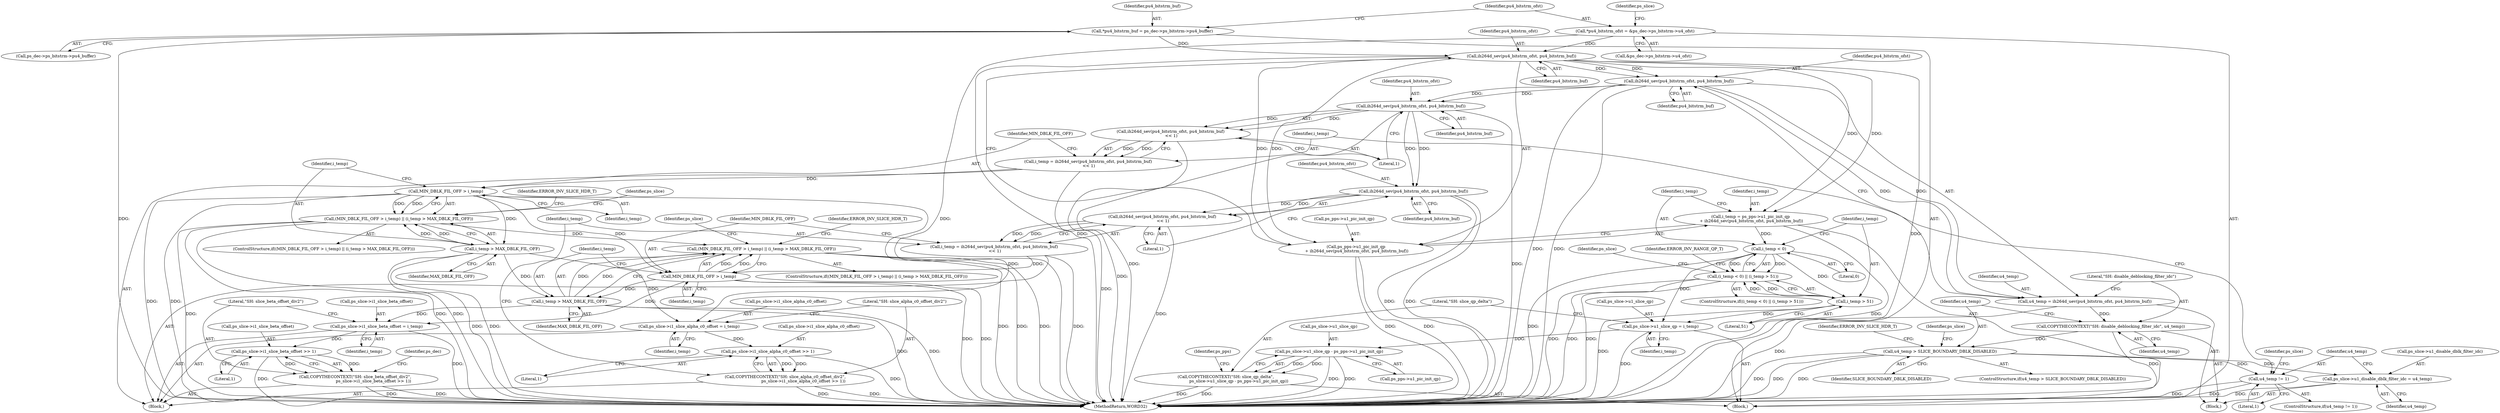 digraph "0_Android_943323f1d9d3dd5c2634deb26cbe72343ca6b3db_1@pointer" {
"1000182" [label="(Call,ih264d_sev(pu4_bitstrm_ofst, pu4_bitstrm_buf))"];
"1000135" [label="(Call,*pu4_bitstrm_ofst = &ps_dec->ps_bitstrm->u4_ofst)"];
"1000127" [label="(Call,*pu4_bitstrm_buf = ps_dec->ps_bitstrm->pu4_buffer)"];
"1000176" [label="(Call,i_temp = ps_pps->u1_pic_init_qp\n + ih264d_sev(pu4_bitstrm_ofst, pu4_bitstrm_buf))"];
"1000187" [label="(Call,i_temp < 0)"];
"1000186" [label="(Call,(i_temp < 0) || (i_temp > 51))"];
"1000190" [label="(Call,i_temp > 51)"];
"1000195" [label="(Call,ps_slice->u1_slice_qp = i_temp)"];
"1000202" [label="(Call,ps_slice->u1_slice_qp - ps_pps->u1_pic_init_qp)"];
"1000200" [label="(Call,COPYTHECONTEXT(\"SH: slice_qp_delta\",\n                    ps_slice->u1_slice_qp - ps_pps->u1_pic_init_qp))"];
"1000178" [label="(Call,ps_pps->u1_pic_init_qp\n + ih264d_sev(pu4_bitstrm_ofst, pu4_bitstrm_buf))"];
"1000218" [label="(Call,ih264d_uev(pu4_bitstrm_ofst, pu4_bitstrm_buf))"];
"1000216" [label="(Call,u4_temp = ih264d_uev(pu4_bitstrm_ofst, pu4_bitstrm_buf))"];
"1000221" [label="(Call,COPYTHECONTEXT(\"SH: disable_deblocking_filter_idc\", u4_temp))"];
"1000225" [label="(Call,u4_temp > SLICE_BOUNDARY_DBLK_DISABLED)"];
"1000231" [label="(Call,ps_slice->u1_disable_dblk_filter_idc = u4_temp)"];
"1000237" [label="(Call,u4_temp != 1)"];
"1000244" [label="(Call,ih264d_sev(pu4_bitstrm_ofst, pu4_bitstrm_buf))"];
"1000243" [label="(Call,ih264d_sev(pu4_bitstrm_ofst, pu4_bitstrm_buf)\n << 1)"];
"1000241" [label="(Call,i_temp = ih264d_sev(pu4_bitstrm_ofst, pu4_bitstrm_buf)\n << 1)"];
"1000250" [label="(Call,MIN_DBLK_FIL_OFF > i_temp)"];
"1000249" [label="(Call,(MIN_DBLK_FIL_OFF > i_temp) || (i_temp > MAX_DBLK_FIL_OFF))"];
"1000279" [label="(Call,(MIN_DBLK_FIL_OFF > i_temp) || (i_temp > MAX_DBLK_FIL_OFF))"];
"1000253" [label="(Call,i_temp > MAX_DBLK_FIL_OFF)"];
"1000259" [label="(Call,ps_slice->i1_slice_alpha_c0_offset = i_temp)"];
"1000266" [label="(Call,ps_slice->i1_slice_alpha_c0_offset >> 1)"];
"1000264" [label="(Call,COPYTHECONTEXT(\"SH: slice_alpha_c0_offset_div2\",\n                            ps_slice->i1_slice_alpha_c0_offset >> 1))"];
"1000283" [label="(Call,i_temp > MAX_DBLK_FIL_OFF)"];
"1000289" [label="(Call,ps_slice->i1_slice_beta_offset = i_temp)"];
"1000296" [label="(Call,ps_slice->i1_slice_beta_offset >> 1)"];
"1000294" [label="(Call,COPYTHECONTEXT(\"SH: slice_beta_offset_div2\",\n                            ps_slice->i1_slice_beta_offset >> 1))"];
"1000280" [label="(Call,MIN_DBLK_FIL_OFF > i_temp)"];
"1000274" [label="(Call,ih264d_sev(pu4_bitstrm_ofst, pu4_bitstrm_buf))"];
"1000273" [label="(Call,ih264d_sev(pu4_bitstrm_ofst, pu4_bitstrm_buf)\n << 1)"];
"1000271" [label="(Call,i_temp = ih264d_sev(pu4_bitstrm_ofst, pu4_bitstrm_buf)\n << 1)"];
"1000249" [label="(Call,(MIN_DBLK_FIL_OFF > i_temp) || (i_temp > MAX_DBLK_FIL_OFF))"];
"1000189" [label="(Literal,0)"];
"1000265" [label="(Literal,\"SH: slice_alpha_c0_offset_div2\")"];
"1000274" [label="(Call,ih264d_sev(pu4_bitstrm_ofst, pu4_bitstrm_buf))"];
"1000199" [label="(Identifier,i_temp)"];
"1000235" [label="(Identifier,u4_temp)"];
"1000243" [label="(Call,ih264d_sev(pu4_bitstrm_ofst, pu4_bitstrm_buf)\n << 1)"];
"1000197" [label="(Identifier,ps_slice)"];
"1000288" [label="(Identifier,ERROR_INV_SLICE_HDR_T)"];
"1000295" [label="(Literal,\"SH: slice_beta_offset_div2\")"];
"1000127" [label="(Call,*pu4_bitstrm_buf = ps_dec->ps_bitstrm->pu4_buffer)"];
"1000293" [label="(Identifier,i_temp)"];
"1000230" [label="(Identifier,ERROR_INV_SLICE_HDR_T)"];
"1000191" [label="(Identifier,i_temp)"];
"1000254" [label="(Identifier,i_temp)"];
"1000137" [label="(Call,&ps_dec->ps_bitstrm->u4_ofst)"];
"1000176" [label="(Call,i_temp = ps_pps->u1_pic_init_qp\n + ih264d_sev(pu4_bitstrm_ofst, pu4_bitstrm_buf))"];
"1000187" [label="(Call,i_temp < 0)"];
"1000128" [label="(Identifier,pu4_bitstrm_buf)"];
"1000218" [label="(Call,ih264d_uev(pu4_bitstrm_ofst, pu4_bitstrm_buf))"];
"1000271" [label="(Call,i_temp = ih264d_sev(pu4_bitstrm_ofst, pu4_bitstrm_buf)\n << 1)"];
"1000188" [label="(Identifier,i_temp)"];
"1000290" [label="(Call,ps_slice->i1_slice_beta_offset)"];
"1000285" [label="(Identifier,MAX_DBLK_FIL_OFF)"];
"1000226" [label="(Identifier,u4_temp)"];
"1000206" [label="(Call,ps_pps->u1_pic_init_qp)"];
"1000277" [label="(Literal,1)"];
"1000182" [label="(Call,ih264d_sev(pu4_bitstrm_ofst, pu4_bitstrm_buf))"];
"1000179" [label="(Call,ps_pps->u1_pic_init_qp)"];
"1000232" [label="(Call,ps_slice->u1_disable_dblk_filter_idc)"];
"1000136" [label="(Identifier,pu4_bitstrm_ofst)"];
"1000297" [label="(Call,ps_slice->i1_slice_beta_offset)"];
"1000266" [label="(Call,ps_slice->i1_slice_alpha_c0_offset >> 1)"];
"1000275" [label="(Identifier,pu4_bitstrm_ofst)"];
"1000212" [label="(Identifier,ps_pps)"];
"1000253" [label="(Call,i_temp > MAX_DBLK_FIL_OFF)"];
"1000236" [label="(ControlStructure,if(u4_temp != 1))"];
"1000178" [label="(Call,ps_pps->u1_pic_init_qp\n + ih264d_sev(pu4_bitstrm_ofst, pu4_bitstrm_buf))"];
"1000255" [label="(Identifier,MAX_DBLK_FIL_OFF)"];
"1000422" [label="(MethodReturn,WORD32)"];
"1000227" [label="(Identifier,SLICE_BOUNDARY_DBLK_DISABLED)"];
"1000200" [label="(Call,COPYTHECONTEXT(\"SH: slice_qp_delta\",\n                    ps_slice->u1_slice_qp - ps_pps->u1_pic_init_qp))"];
"1000216" [label="(Call,u4_temp = ih264d_uev(pu4_bitstrm_ofst, pu4_bitstrm_buf))"];
"1000246" [label="(Identifier,pu4_bitstrm_buf)"];
"1000238" [label="(Identifier,u4_temp)"];
"1000224" [label="(ControlStructure,if(u4_temp > SLICE_BOUNDARY_DBLK_DISABLED))"];
"1000222" [label="(Literal,\"SH: disable_deblocking_filter_idc\")"];
"1000231" [label="(Call,ps_slice->u1_disable_dblk_filter_idc = u4_temp)"];
"1000217" [label="(Identifier,u4_temp)"];
"1000259" [label="(Call,ps_slice->i1_slice_alpha_c0_offset = i_temp)"];
"1000280" [label="(Call,MIN_DBLK_FIL_OFF > i_temp)"];
"1000201" [label="(Literal,\"SH: slice_qp_delta\")"];
"1000184" [label="(Identifier,pu4_bitstrm_buf)"];
"1000279" [label="(Call,(MIN_DBLK_FIL_OFF > i_temp) || (i_temp > MAX_DBLK_FIL_OFF))"];
"1000244" [label="(Call,ih264d_sev(pu4_bitstrm_ofst, pu4_bitstrm_buf))"];
"1000221" [label="(Call,COPYTHECONTEXT(\"SH: disable_deblocking_filter_idc\", u4_temp))"];
"1000237" [label="(Call,u4_temp != 1)"];
"1000264" [label="(Call,COPYTHECONTEXT(\"SH: slice_alpha_c0_offset_div2\",\n                            ps_slice->i1_slice_alpha_c0_offset >> 1))"];
"1000270" [label="(Literal,1)"];
"1000240" [label="(Block,)"];
"1000113" [label="(Block,)"];
"1000276" [label="(Identifier,pu4_bitstrm_buf)"];
"1000300" [label="(Literal,1)"];
"1000129" [label="(Call,ps_dec->ps_bitstrm->pu4_buffer)"];
"1000190" [label="(Call,i_temp > 51)"];
"1000186" [label="(Call,(i_temp < 0) || (i_temp > 51))"];
"1000263" [label="(Identifier,i_temp)"];
"1000241" [label="(Call,i_temp = ih264d_sev(pu4_bitstrm_ofst, pu4_bitstrm_buf)\n << 1)"];
"1000272" [label="(Identifier,i_temp)"];
"1000294" [label="(Call,COPYTHECONTEXT(\"SH: slice_beta_offset_div2\",\n                            ps_slice->i1_slice_beta_offset >> 1))"];
"1000239" [label="(Literal,1)"];
"1000192" [label="(Literal,51)"];
"1000183" [label="(Identifier,pu4_bitstrm_ofst)"];
"1000195" [label="(Call,ps_slice->u1_slice_qp = i_temp)"];
"1000185" [label="(ControlStructure,if((i_temp < 0) || (i_temp > 51)))"];
"1000203" [label="(Call,ps_slice->u1_slice_qp)"];
"1000177" [label="(Identifier,i_temp)"];
"1000233" [label="(Identifier,ps_slice)"];
"1000252" [label="(Identifier,i_temp)"];
"1000296" [label="(Call,ps_slice->i1_slice_beta_offset >> 1)"];
"1000202" [label="(Call,ps_slice->u1_slice_qp - ps_pps->u1_pic_init_qp)"];
"1000248" [label="(ControlStructure,if((MIN_DBLK_FIL_OFF > i_temp) || (i_temp > MAX_DBLK_FIL_OFF)))"];
"1000305" [label="(Identifier,ps_slice)"];
"1000247" [label="(Literal,1)"];
"1000283" [label="(Call,i_temp > MAX_DBLK_FIL_OFF)"];
"1000220" [label="(Identifier,pu4_bitstrm_buf)"];
"1000219" [label="(Identifier,pu4_bitstrm_ofst)"];
"1000267" [label="(Call,ps_slice->i1_slice_alpha_c0_offset)"];
"1000291" [label="(Identifier,ps_slice)"];
"1000223" [label="(Identifier,u4_temp)"];
"1000242" [label="(Identifier,i_temp)"];
"1000278" [label="(ControlStructure,if((MIN_DBLK_FIL_OFF > i_temp) || (i_temp > MAX_DBLK_FIL_OFF)))"];
"1000251" [label="(Identifier,MIN_DBLK_FIL_OFF)"];
"1000333" [label="(Identifier,ps_dec)"];
"1000194" [label="(Identifier,ERROR_INV_RANGE_QP_T)"];
"1000196" [label="(Call,ps_slice->u1_slice_qp)"];
"1000225" [label="(Call,u4_temp > SLICE_BOUNDARY_DBLK_DISABLED)"];
"1000284" [label="(Identifier,i_temp)"];
"1000258" [label="(Identifier,ERROR_INV_SLICE_HDR_T)"];
"1000135" [label="(Call,*pu4_bitstrm_ofst = &ps_dec->ps_bitstrm->u4_ofst)"];
"1000260" [label="(Call,ps_slice->i1_slice_alpha_c0_offset)"];
"1000281" [label="(Identifier,MIN_DBLK_FIL_OFF)"];
"1000282" [label="(Identifier,i_temp)"];
"1000149" [label="(Identifier,ps_slice)"];
"1000273" [label="(Call,ih264d_sev(pu4_bitstrm_ofst, pu4_bitstrm_buf)\n << 1)"];
"1000289" [label="(Call,ps_slice->i1_slice_beta_offset = i_temp)"];
"1000261" [label="(Identifier,ps_slice)"];
"1000245" [label="(Identifier,pu4_bitstrm_ofst)"];
"1000250" [label="(Call,MIN_DBLK_FIL_OFF > i_temp)"];
"1000215" [label="(Block,)"];
"1000182" -> "1000178"  [label="AST: "];
"1000182" -> "1000184"  [label="CFG: "];
"1000183" -> "1000182"  [label="AST: "];
"1000184" -> "1000182"  [label="AST: "];
"1000178" -> "1000182"  [label="CFG: "];
"1000182" -> "1000422"  [label="DDG: "];
"1000182" -> "1000422"  [label="DDG: "];
"1000182" -> "1000176"  [label="DDG: "];
"1000182" -> "1000176"  [label="DDG: "];
"1000182" -> "1000178"  [label="DDG: "];
"1000182" -> "1000178"  [label="DDG: "];
"1000135" -> "1000182"  [label="DDG: "];
"1000127" -> "1000182"  [label="DDG: "];
"1000182" -> "1000218"  [label="DDG: "];
"1000182" -> "1000218"  [label="DDG: "];
"1000135" -> "1000113"  [label="AST: "];
"1000135" -> "1000137"  [label="CFG: "];
"1000136" -> "1000135"  [label="AST: "];
"1000137" -> "1000135"  [label="AST: "];
"1000149" -> "1000135"  [label="CFG: "];
"1000135" -> "1000422"  [label="DDG: "];
"1000127" -> "1000113"  [label="AST: "];
"1000127" -> "1000129"  [label="CFG: "];
"1000128" -> "1000127"  [label="AST: "];
"1000129" -> "1000127"  [label="AST: "];
"1000136" -> "1000127"  [label="CFG: "];
"1000127" -> "1000422"  [label="DDG: "];
"1000176" -> "1000113"  [label="AST: "];
"1000176" -> "1000178"  [label="CFG: "];
"1000177" -> "1000176"  [label="AST: "];
"1000178" -> "1000176"  [label="AST: "];
"1000188" -> "1000176"  [label="CFG: "];
"1000176" -> "1000422"  [label="DDG: "];
"1000176" -> "1000187"  [label="DDG: "];
"1000187" -> "1000186"  [label="AST: "];
"1000187" -> "1000189"  [label="CFG: "];
"1000188" -> "1000187"  [label="AST: "];
"1000189" -> "1000187"  [label="AST: "];
"1000191" -> "1000187"  [label="CFG: "];
"1000186" -> "1000187"  [label="CFG: "];
"1000187" -> "1000422"  [label="DDG: "];
"1000187" -> "1000186"  [label="DDG: "];
"1000187" -> "1000186"  [label="DDG: "];
"1000187" -> "1000190"  [label="DDG: "];
"1000187" -> "1000195"  [label="DDG: "];
"1000186" -> "1000185"  [label="AST: "];
"1000186" -> "1000190"  [label="CFG: "];
"1000190" -> "1000186"  [label="AST: "];
"1000194" -> "1000186"  [label="CFG: "];
"1000197" -> "1000186"  [label="CFG: "];
"1000186" -> "1000422"  [label="DDG: "];
"1000186" -> "1000422"  [label="DDG: "];
"1000186" -> "1000422"  [label="DDG: "];
"1000190" -> "1000186"  [label="DDG: "];
"1000190" -> "1000186"  [label="DDG: "];
"1000190" -> "1000192"  [label="CFG: "];
"1000191" -> "1000190"  [label="AST: "];
"1000192" -> "1000190"  [label="AST: "];
"1000190" -> "1000422"  [label="DDG: "];
"1000190" -> "1000195"  [label="DDG: "];
"1000195" -> "1000113"  [label="AST: "];
"1000195" -> "1000199"  [label="CFG: "];
"1000196" -> "1000195"  [label="AST: "];
"1000199" -> "1000195"  [label="AST: "];
"1000201" -> "1000195"  [label="CFG: "];
"1000195" -> "1000422"  [label="DDG: "];
"1000195" -> "1000202"  [label="DDG: "];
"1000202" -> "1000200"  [label="AST: "];
"1000202" -> "1000206"  [label="CFG: "];
"1000203" -> "1000202"  [label="AST: "];
"1000206" -> "1000202"  [label="AST: "];
"1000200" -> "1000202"  [label="CFG: "];
"1000202" -> "1000422"  [label="DDG: "];
"1000202" -> "1000422"  [label="DDG: "];
"1000202" -> "1000200"  [label="DDG: "];
"1000202" -> "1000200"  [label="DDG: "];
"1000200" -> "1000113"  [label="AST: "];
"1000201" -> "1000200"  [label="AST: "];
"1000212" -> "1000200"  [label="CFG: "];
"1000200" -> "1000422"  [label="DDG: "];
"1000200" -> "1000422"  [label="DDG: "];
"1000179" -> "1000178"  [label="AST: "];
"1000178" -> "1000422"  [label="DDG: "];
"1000178" -> "1000422"  [label="DDG: "];
"1000218" -> "1000216"  [label="AST: "];
"1000218" -> "1000220"  [label="CFG: "];
"1000219" -> "1000218"  [label="AST: "];
"1000220" -> "1000218"  [label="AST: "];
"1000216" -> "1000218"  [label="CFG: "];
"1000218" -> "1000422"  [label="DDG: "];
"1000218" -> "1000422"  [label="DDG: "];
"1000218" -> "1000216"  [label="DDG: "];
"1000218" -> "1000216"  [label="DDG: "];
"1000218" -> "1000244"  [label="DDG: "];
"1000218" -> "1000244"  [label="DDG: "];
"1000216" -> "1000215"  [label="AST: "];
"1000217" -> "1000216"  [label="AST: "];
"1000222" -> "1000216"  [label="CFG: "];
"1000216" -> "1000422"  [label="DDG: "];
"1000216" -> "1000221"  [label="DDG: "];
"1000221" -> "1000215"  [label="AST: "];
"1000221" -> "1000223"  [label="CFG: "];
"1000222" -> "1000221"  [label="AST: "];
"1000223" -> "1000221"  [label="AST: "];
"1000226" -> "1000221"  [label="CFG: "];
"1000221" -> "1000422"  [label="DDG: "];
"1000221" -> "1000225"  [label="DDG: "];
"1000225" -> "1000224"  [label="AST: "];
"1000225" -> "1000227"  [label="CFG: "];
"1000226" -> "1000225"  [label="AST: "];
"1000227" -> "1000225"  [label="AST: "];
"1000230" -> "1000225"  [label="CFG: "];
"1000233" -> "1000225"  [label="CFG: "];
"1000225" -> "1000422"  [label="DDG: "];
"1000225" -> "1000422"  [label="DDG: "];
"1000225" -> "1000422"  [label="DDG: "];
"1000225" -> "1000231"  [label="DDG: "];
"1000225" -> "1000237"  [label="DDG: "];
"1000231" -> "1000215"  [label="AST: "];
"1000231" -> "1000235"  [label="CFG: "];
"1000232" -> "1000231"  [label="AST: "];
"1000235" -> "1000231"  [label="AST: "];
"1000238" -> "1000231"  [label="CFG: "];
"1000231" -> "1000422"  [label="DDG: "];
"1000237" -> "1000236"  [label="AST: "];
"1000237" -> "1000239"  [label="CFG: "];
"1000238" -> "1000237"  [label="AST: "];
"1000239" -> "1000237"  [label="AST: "];
"1000242" -> "1000237"  [label="CFG: "];
"1000305" -> "1000237"  [label="CFG: "];
"1000237" -> "1000422"  [label="DDG: "];
"1000237" -> "1000422"  [label="DDG: "];
"1000244" -> "1000243"  [label="AST: "];
"1000244" -> "1000246"  [label="CFG: "];
"1000245" -> "1000244"  [label="AST: "];
"1000246" -> "1000244"  [label="AST: "];
"1000247" -> "1000244"  [label="CFG: "];
"1000244" -> "1000422"  [label="DDG: "];
"1000244" -> "1000422"  [label="DDG: "];
"1000244" -> "1000243"  [label="DDG: "];
"1000244" -> "1000243"  [label="DDG: "];
"1000244" -> "1000274"  [label="DDG: "];
"1000244" -> "1000274"  [label="DDG: "];
"1000243" -> "1000241"  [label="AST: "];
"1000243" -> "1000247"  [label="CFG: "];
"1000247" -> "1000243"  [label="AST: "];
"1000241" -> "1000243"  [label="CFG: "];
"1000243" -> "1000422"  [label="DDG: "];
"1000243" -> "1000241"  [label="DDG: "];
"1000243" -> "1000241"  [label="DDG: "];
"1000241" -> "1000240"  [label="AST: "];
"1000242" -> "1000241"  [label="AST: "];
"1000251" -> "1000241"  [label="CFG: "];
"1000241" -> "1000422"  [label="DDG: "];
"1000241" -> "1000250"  [label="DDG: "];
"1000250" -> "1000249"  [label="AST: "];
"1000250" -> "1000252"  [label="CFG: "];
"1000251" -> "1000250"  [label="AST: "];
"1000252" -> "1000250"  [label="AST: "];
"1000254" -> "1000250"  [label="CFG: "];
"1000249" -> "1000250"  [label="CFG: "];
"1000250" -> "1000422"  [label="DDG: "];
"1000250" -> "1000422"  [label="DDG: "];
"1000250" -> "1000249"  [label="DDG: "];
"1000250" -> "1000249"  [label="DDG: "];
"1000250" -> "1000253"  [label="DDG: "];
"1000250" -> "1000259"  [label="DDG: "];
"1000250" -> "1000280"  [label="DDG: "];
"1000249" -> "1000248"  [label="AST: "];
"1000249" -> "1000253"  [label="CFG: "];
"1000253" -> "1000249"  [label="AST: "];
"1000258" -> "1000249"  [label="CFG: "];
"1000261" -> "1000249"  [label="CFG: "];
"1000249" -> "1000422"  [label="DDG: "];
"1000249" -> "1000422"  [label="DDG: "];
"1000249" -> "1000422"  [label="DDG: "];
"1000253" -> "1000249"  [label="DDG: "];
"1000253" -> "1000249"  [label="DDG: "];
"1000249" -> "1000279"  [label="DDG: "];
"1000279" -> "1000278"  [label="AST: "];
"1000279" -> "1000280"  [label="CFG: "];
"1000279" -> "1000283"  [label="CFG: "];
"1000280" -> "1000279"  [label="AST: "];
"1000283" -> "1000279"  [label="AST: "];
"1000288" -> "1000279"  [label="CFG: "];
"1000291" -> "1000279"  [label="CFG: "];
"1000279" -> "1000422"  [label="DDG: "];
"1000279" -> "1000422"  [label="DDG: "];
"1000279" -> "1000422"  [label="DDG: "];
"1000280" -> "1000279"  [label="DDG: "];
"1000280" -> "1000279"  [label="DDG: "];
"1000283" -> "1000279"  [label="DDG: "];
"1000283" -> "1000279"  [label="DDG: "];
"1000253" -> "1000255"  [label="CFG: "];
"1000254" -> "1000253"  [label="AST: "];
"1000255" -> "1000253"  [label="AST: "];
"1000253" -> "1000422"  [label="DDG: "];
"1000253" -> "1000422"  [label="DDG: "];
"1000253" -> "1000259"  [label="DDG: "];
"1000253" -> "1000283"  [label="DDG: "];
"1000259" -> "1000240"  [label="AST: "];
"1000259" -> "1000263"  [label="CFG: "];
"1000260" -> "1000259"  [label="AST: "];
"1000263" -> "1000259"  [label="AST: "];
"1000265" -> "1000259"  [label="CFG: "];
"1000259" -> "1000266"  [label="DDG: "];
"1000266" -> "1000264"  [label="AST: "];
"1000266" -> "1000270"  [label="CFG: "];
"1000267" -> "1000266"  [label="AST: "];
"1000270" -> "1000266"  [label="AST: "];
"1000264" -> "1000266"  [label="CFG: "];
"1000266" -> "1000422"  [label="DDG: "];
"1000266" -> "1000264"  [label="DDG: "];
"1000266" -> "1000264"  [label="DDG: "];
"1000264" -> "1000240"  [label="AST: "];
"1000265" -> "1000264"  [label="AST: "];
"1000272" -> "1000264"  [label="CFG: "];
"1000264" -> "1000422"  [label="DDG: "];
"1000264" -> "1000422"  [label="DDG: "];
"1000283" -> "1000285"  [label="CFG: "];
"1000284" -> "1000283"  [label="AST: "];
"1000285" -> "1000283"  [label="AST: "];
"1000283" -> "1000422"  [label="DDG: "];
"1000283" -> "1000422"  [label="DDG: "];
"1000280" -> "1000283"  [label="DDG: "];
"1000283" -> "1000289"  [label="DDG: "];
"1000289" -> "1000240"  [label="AST: "];
"1000289" -> "1000293"  [label="CFG: "];
"1000290" -> "1000289"  [label="AST: "];
"1000293" -> "1000289"  [label="AST: "];
"1000295" -> "1000289"  [label="CFG: "];
"1000289" -> "1000422"  [label="DDG: "];
"1000280" -> "1000289"  [label="DDG: "];
"1000289" -> "1000296"  [label="DDG: "];
"1000296" -> "1000294"  [label="AST: "];
"1000296" -> "1000300"  [label="CFG: "];
"1000297" -> "1000296"  [label="AST: "];
"1000300" -> "1000296"  [label="AST: "];
"1000294" -> "1000296"  [label="CFG: "];
"1000296" -> "1000422"  [label="DDG: "];
"1000296" -> "1000294"  [label="DDG: "];
"1000296" -> "1000294"  [label="DDG: "];
"1000294" -> "1000240"  [label="AST: "];
"1000295" -> "1000294"  [label="AST: "];
"1000333" -> "1000294"  [label="CFG: "];
"1000294" -> "1000422"  [label="DDG: "];
"1000294" -> "1000422"  [label="DDG: "];
"1000280" -> "1000282"  [label="CFG: "];
"1000281" -> "1000280"  [label="AST: "];
"1000282" -> "1000280"  [label="AST: "];
"1000284" -> "1000280"  [label="CFG: "];
"1000280" -> "1000422"  [label="DDG: "];
"1000280" -> "1000422"  [label="DDG: "];
"1000271" -> "1000280"  [label="DDG: "];
"1000274" -> "1000273"  [label="AST: "];
"1000274" -> "1000276"  [label="CFG: "];
"1000275" -> "1000274"  [label="AST: "];
"1000276" -> "1000274"  [label="AST: "];
"1000277" -> "1000274"  [label="CFG: "];
"1000274" -> "1000422"  [label="DDG: "];
"1000274" -> "1000422"  [label="DDG: "];
"1000274" -> "1000273"  [label="DDG: "];
"1000274" -> "1000273"  [label="DDG: "];
"1000273" -> "1000271"  [label="AST: "];
"1000273" -> "1000277"  [label="CFG: "];
"1000277" -> "1000273"  [label="AST: "];
"1000271" -> "1000273"  [label="CFG: "];
"1000273" -> "1000422"  [label="DDG: "];
"1000273" -> "1000271"  [label="DDG: "];
"1000273" -> "1000271"  [label="DDG: "];
"1000271" -> "1000240"  [label="AST: "];
"1000272" -> "1000271"  [label="AST: "];
"1000281" -> "1000271"  [label="CFG: "];
"1000271" -> "1000422"  [label="DDG: "];
}
